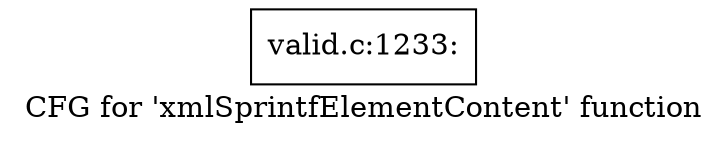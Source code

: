 digraph "CFG for 'xmlSprintfElementContent' function" {
	label="CFG for 'xmlSprintfElementContent' function";

	Node0x4f10ef0 [shape=record,label="{valid.c:1233:}"];
}
